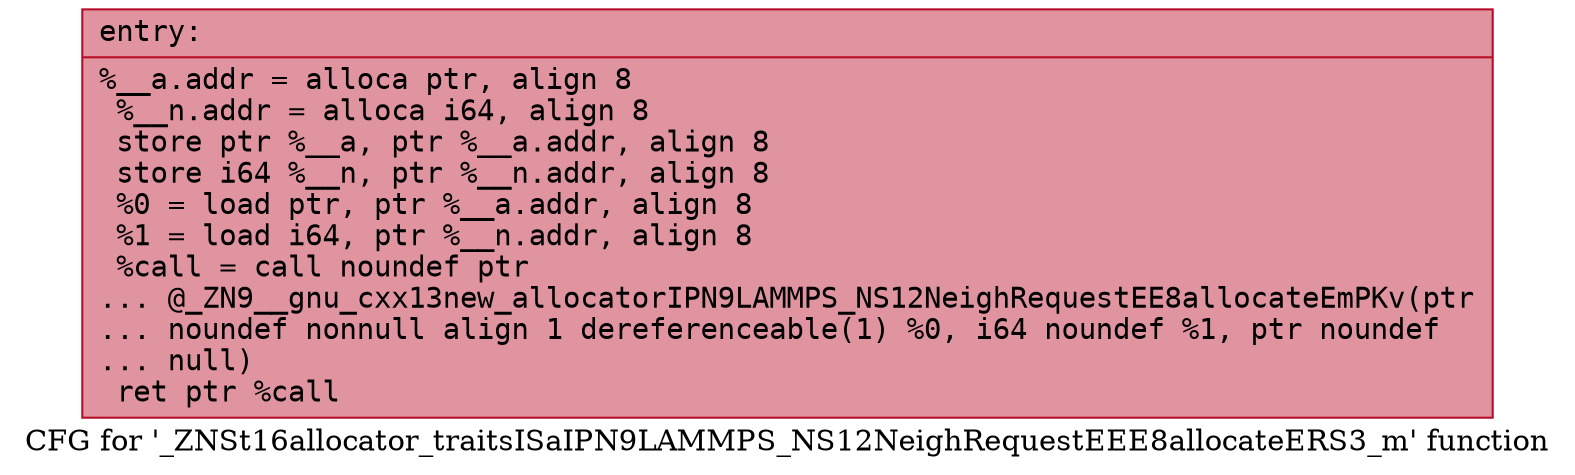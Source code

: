 digraph "CFG for '_ZNSt16allocator_traitsISaIPN9LAMMPS_NS12NeighRequestEEE8allocateERS3_m' function" {
	label="CFG for '_ZNSt16allocator_traitsISaIPN9LAMMPS_NS12NeighRequestEEE8allocateERS3_m' function";

	Node0x5563be1b4aa0 [shape=record,color="#b70d28ff", style=filled, fillcolor="#b70d2870" fontname="Courier",label="{entry:\l|  %__a.addr = alloca ptr, align 8\l  %__n.addr = alloca i64, align 8\l  store ptr %__a, ptr %__a.addr, align 8\l  store i64 %__n, ptr %__n.addr, align 8\l  %0 = load ptr, ptr %__a.addr, align 8\l  %1 = load i64, ptr %__n.addr, align 8\l  %call = call noundef ptr\l... @_ZN9__gnu_cxx13new_allocatorIPN9LAMMPS_NS12NeighRequestEE8allocateEmPKv(ptr\l... noundef nonnull align 1 dereferenceable(1) %0, i64 noundef %1, ptr noundef\l... null)\l  ret ptr %call\l}"];
}
